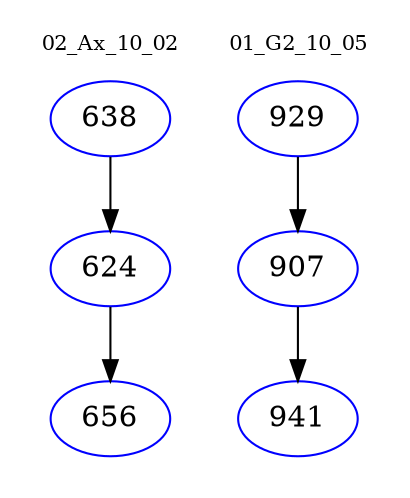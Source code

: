 digraph{
subgraph cluster_0 {
color = white
label = "02_Ax_10_02";
fontsize=10;
T0_638 [label="638", color="blue"]
T0_638 -> T0_624 [color="black"]
T0_624 [label="624", color="blue"]
T0_624 -> T0_656 [color="black"]
T0_656 [label="656", color="blue"]
}
subgraph cluster_1 {
color = white
label = "01_G2_10_05";
fontsize=10;
T1_929 [label="929", color="blue"]
T1_929 -> T1_907 [color="black"]
T1_907 [label="907", color="blue"]
T1_907 -> T1_941 [color="black"]
T1_941 [label="941", color="blue"]
}
}
